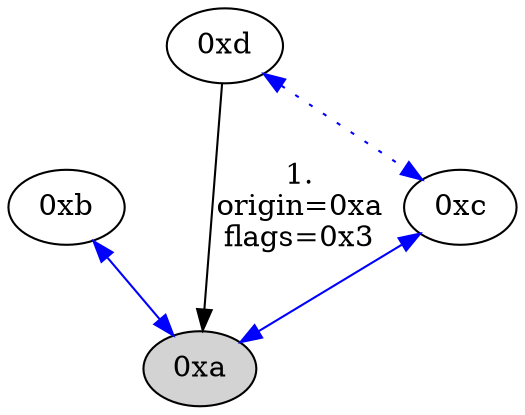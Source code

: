 digraph test9 {
    "0xb" -> a [color=blue, dir=both, len=1.00]
    "0xd" -> "0xc" [color=blue, style=dotted, dir=both]
    "0xc" -> a [color=blue, dir=both, len=1.00]
    "0xd" -> a [label="1.\norigin=0xa\nflags=0x3"]
    a [style=filled, label="0xa"]
}
